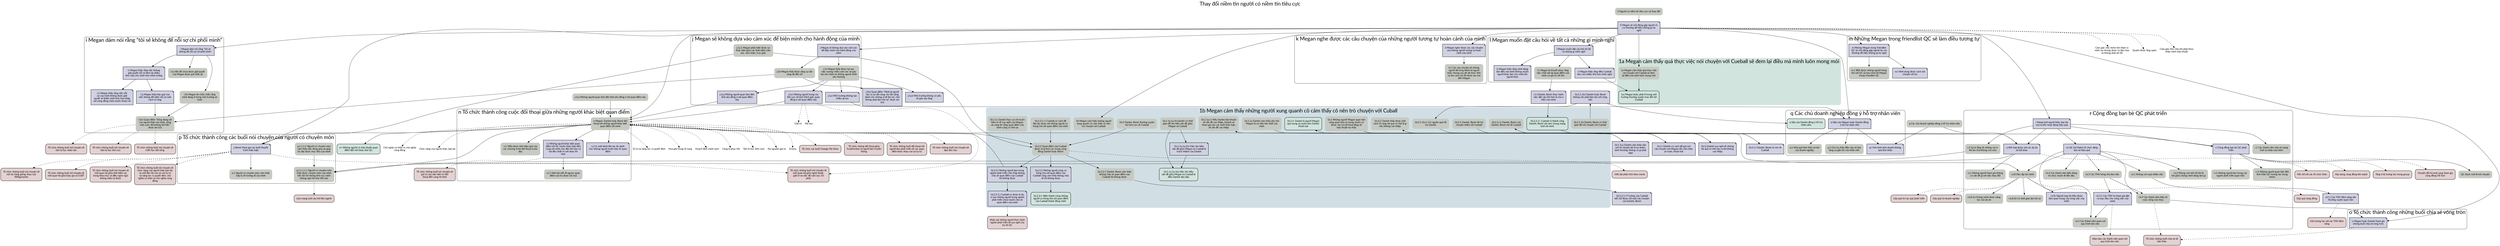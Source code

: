 digraph Yeutohotro{
//splines=ortho;
		overlap=false
		style=rounded
		// ranksep="0.4";
		label="Thay đổi niềm tin người có niềm tin tiêu cực";
		sep=10
		fontsize = 30
		labelloc="t";
		fontname="Lato";
//NODES
//====================


node [ shape=plaintext style="filled, rounded" fontname="Lato" margin=0.2 fillcolor="#c6cac3" ] //Reset style

//All masterGraph nodes

node [ shape=plaintext style="filled, rounded" fontname="Lato" margin=0.2 fillcolor="#c6cac3" ]

node [ shape=plaintext style="filled, rounded" fontname="Lato" margin=0.2 fillcolor="#c6cac3" ] //Reset style

//All Giaiphap nodes
"r.k.1 Không còn quá nhiều việc" [ label = "r.k.1 Không còn quá nhiều việc" ] 
"r.1 Các thành viên chia sẻ mạng lưới cá nhân của mình" [ label = "r.1 Các thành viên chia sẻ mạng\nlưới cá nhân của mình" ] 
"r.2 Sự lo lắng về những rủi ro khi lan toả không còn nữa" [ label = "r.2 Sự lo lắng về những rủi ro\nkhi lan toả không còn nữa" ] 
"r.k.8.1a Chứng minh được năng lực của dự án" [ label = "r.k.8.1a Chứng minh được năng\nlực của dự án" ] 
"r.k.8.1b Có thời gian làm hồ sơ" [ label = "r.k.8.1b Có thời gian làm hồ sơ" ] 
"r.k.1 Không còn quá nhiều việc" [ label = "r.k.1 Không còn quá nhiều việc" ] 
"r.k.2 Không còn bối rối khi bị hỏi giữa chừng mình đang làm gì" [ label = "r.k.2 Không còn bối rối khi bị\nhỏi giữa chừng mình đang làm gì" ] 
"r.k.3 Các TNV hứng thú làm việc" [ label = "r.k.3 Các TNV hứng thú làm việc" ] 
"r.k.4 Các thành viên hiểu đúng tổ chức muốn đi đến đâu" [ label = "r.k.4 Các thành viên hiểu đúng\ntổ chức muốn đi đến đâu" ] 
"r.k.5 Các thành viên quen với quy trình làm việc" [ label = "r.k.5 Các thành viên quen với\nquy trình làm việc" ] 
"r.k.8 Độc lập tài chính" [ label = "r.k.8 Độc lập tài chính" ] 
"r.k.9 Các thành viên hiểu về cuộc sống của nhau" [ label = "r.k.9 Các thành viên hiểu về\ncuộc sống của nhau" ] 
"r.j.1 Những người tham gia không có vấn đề gì với việc thay đổi" [ label = "r.j.1 Những người tham gia không\ncó vấn đề gì với việc thay đổi" ] 
"r.i.1 Những người quan tâm đến tinh thần QC tương tác trong nhóm" [ label = "r.i.1 Những người quan tâm đến\ntinh thần QC tương tác trong\nnhóm" ] 
"r.i.2 Những người làm trong các ngành phát triển quan tâm" [ label = "r.i.2 Những người làm trong các\nngành phát triển quan tâm" ] 
"QC được mời đi nói chuyện" [ label = "QC được mời đi nói chuyện" ] 
"p.1.1.1.1.1 Người có chuyên môn thấy được chuyên môn của mình kết nối tới những lĩnh vực mình không ngờ tới như thế nào" [ label = "p.1.1.1.1.1 Người có chuyên môn\nthấy được chuyên môn của mình\nkết nối tới những lĩnh vực mình\nkhông ngờ tới như thế nào" ] 
"q.1 Khơi gợi tinh thần xã hội của doanh nghiệp" [ label = "q.1 Khơi gợi tinh thần xã hội\ncủa doanh nghiệp" ] 
"q.2 Cho họ thấy điều này sẽ làm tăng sự gắn bó của nhân viên" [ label = "q.2 Cho họ thấy điều này sẽ làm\ntăng sự gắn bó của nhân viên" ] 
"q.2 Cho họ thấy điều này sẽ làm tăng sự gắn bó của nhân viên" [ label = "q.2 Cho họ thấy điều này sẽ làm\ntăng sự gắn bó của nhân viên" ] 
"p.1.1.1.1.1 Người có chuyên môn thấy được chuyên môn của mình kết nối tới những lĩnh vực mình không ngờ tới như thế nào" [ label = "p.1.1.1.1.1 Người có chuyên môn\nthấy được chuyên môn của mình\nkết nối tới những lĩnh vực mình\nkhông ngờ tới như thế nào" ] 
"p.1.1.1.1 Người có chuyên môn cảm thấy việc đóng góp sẽ giúp họ đạt được mục tiêu của mình" [ label = "p.1.1.1.1 Người có chuyên môn\ncảm thấy việc đóng góp sẽ giúp\nhọ đạt được mục tiêu của mình" ] 
"p.1 Người có chuyên môn cảm thấy hợp lý về hướng đi của mình" [ label = "p.1 Người có chuyên môn cảm thấy\nhợp lý về hướng đi của mình" ] 
"p.1 Người có chuyên môn cảm thấy hợp lý về hướng đi của mình" [ label = "p.1 Người có chuyên môn cảm thấy\nhợp lý về hướng đi của mình" ] 
"n.i.1 Một bài viết đi ngược quan điểm của họ được lan toả" [ label = "n.i.1 Một bài viết đi ngược quan\nđiểm của họ được lan toả" ] 
"n.1 Hiểu được tính hiệu quả của các chương trình đối thoại trước đây" [ label = "n.1 Hiểu được tính hiệu quả của\ncác chương trình đối thoại trước\nđây" ] 
"m.1 Biết được những người hứng thú với QC và hay chơi với Megan trong friendlist QC" [ label = "m.1 Biết được những người hứng\nthú với QC và hay chơi với Megan\ntrong friendlist QC" ] 
"l.1 Megan bị thuyết phục rằng việc chất vấn lại quan điểm của mình có giá trị rất lớn" [ label = "l.1 Megan bị thuyết phục rằng\nviệc chất vấn lại quan điểm của\nmình có giá trị rất lớn" ] 
"k.1 Các câu chuyện về những người đã từng khinh bỉ người khác nhưng sau đó đã thức tỉnh và tìm cách xin lỗi được lan toả đến Megan" [ label = "k.1 Các câu chuyện về những\nngười đã từng khinh bỉ người\nkhác nhưng sau đó đã thức tỉnh\nvà tìm cách xin lỗi được lan toả\nđến Megan" ] 
"n Megan, Danish hoặc Beret đối thoại với những người khác biệt quan điểm với mình" [ label = "n Megan, Danish hoặc Beret đối\nthoại với những người khác biệt\nquan điểm với mình" ] 
"n Megan, Danish hoặc Beret đối thoại với những người khác biệt quan điểm với mình" [ label = "n Megan, Danish hoặc Beret đối\nthoại với những người khác biệt\nquan điểm với mình" ] 
"1b.2.2 Quan điểm của Cueball được viral tích cực trong cộng đồng Danish hoặc Beret" [ label = "1b.2.2 Quan điểm của Cueball\nđược viral tích cực trong cộng\nđồng Danish hoặc Beret" ] 
"j.1a.1 Megan phân biệt được sự khác biệt giữa các khái niệm cảm xúc, cảm nhận, trực giác" [ label = "j.1a.1 Megan phân biệt được sự\nkhác biệt giữa các khái niệm cảm\nxúc, cảm nhận, trực giác" ] 
"j.1a Megan thấy được tại sao việc nuông chiều cảm xúc sẽ gây hại cho mình và những người mình yêu thương" [ label = "j.1a Megan thấy được tại sao\nviệc nuông chiều cảm xúc sẽ gây\nhại cho mình và những người mình\nyêu thương" ] 
"j.1b Megan thấy được rằng sự sẵn sàng đã đến rồi" [ label = "j.1b Megan thấy được rằng sự sẵn\nsàng đã đến rồi" ] 
"i.1b.i Quan điểm ❝Sống đúng với con người thật của mình, sống một cuộc đời không hối tiếc❞ được lan toả" [ label = "i.1b.i Quan điểm \"Sống đúng với\ncon người thật của mình, sống\nmột cuộc đời không hối tiếc\"\nđược lan toả" ] 
"i.1a Vấn đề chưa được giải quyết của Megan được gợi nhắc lại" [ label = "i.1a Vấn đề chưa được giải quyết\ncủa Megan được gợi nhắc lại" ] 
"i.1b Megan tin chắc chắn rằng mình đang ở trong môi trường an toàn" [ label = "i.1b Megan tin chắc chắn rằng\nmình đang ở trong môi trường an\ntoàn" ] 
"1b.2.2.i+.1 Cueball có cách để liên lạc được với những người có hứng thú với quan điểm của mình" [ label = "1b.2.2.i+.1 Cueball có cách để\nliên lạc được với những người có\nhứng thú với quan điểm của mình" ] 
"1b.2.2.1 Danish, Beret cảm thấy không chia sẻ quan điểm của Cueball thì không được" [ label = "1b.2.2.1 Danish, Beret cảm thấy\nkhông chia sẻ quan điểm của\nCueball thì không được" ] 
"1b.2.1.i.1 Danish, Beret của Danish, Beret nói về Cueball" [ label = "1b.2.1.i.1 Danish, Beret của\nDanish, Beret nói về Cueball" ] 
"1b.2.1.1b.i.1 Có nguồn quỹ hỗ trợ Danish" [ label = "1b.2.1.1b.i.1 Có nguồn quỹ hỗ\ntrợ Danish" ] 
"1b.2.1.1b Danish, Beret có thời gian để nói chuyện với Cueball" [ label = "1b.2.1.1b Danish, Beret có thời\ngian để nói chuyện với Cueball" ] 
"1b.2.1 Danish, Beret đã trò chuyện nhiều với Cueball" [ label = "1b.2.1 Danish, Beret đã trò\nchuyện nhiều với Cueball" ] 
"1b.2.2 Quan điểm của Cueball được viral tích cực trong cộng đồng Danish hoặc Beret" [ label = "1b.2.2 Quan điểm của Cueball\nđược viral tích cực trong cộng\nđồng Danish hoặc Beret" ] 
"1b.1j.1 Danish thấy được một cách rõ ràng hệ quả có thể là gì nếu không can thiệp" [ label = "1b.1j.1 Danish thấy được một\ncách rõ ràng hệ quả có thể là gì\nnếu không can thiệp" ] 
"1b.1.1a.i.1 Nếu Danish băn khoăn về vấn đề can thiệp, Danish sẽ tham gia vào các buổi thảo luận về vấn đề can thiệp" [ label = "1b.1.1a.i.1 Nếu Danish băn khoăn\nvề vấn đề can thiệp, Danish sẽ\ntham gia vào các buổi thảo luận\nvề vấn đề can thiệp" ] 
"1b.1.1a.1a.1b Danish có thời gian để tìm hiểu vấn đề giữa Megan và Cueball" [ label = "1b.1.1a.1a.1b Danish có thời\ngian để tìm hiểu vấn đề giữa\nMegan và Cueball" ] 
"1b.1.1a Danish cảm thấy việc hỏi Megan là ưu tiên lớn nhất của mình" [ label = "1b.1.1a Danish cảm thấy việc hỏi\nMegan là ưu tiên lớn nhất của\nmình" ] 
"1b.1 Những người Megan quan tâm cũng quan tâm và mong muốn có được câu trả lời thoả đáng về mâu thuẫn họ thấy" [ label = "1b.1 Những người Megan quan tâm\ncũng quan tâm và mong muốn có\nđược câu trả lời thoả đáng về\nmâu thuẫn họ thấy" ] 
"1b.2 Danish, Beret thường xuyên nói tích cực về Cueball" [ label = "1b.2 Danish, Beret thường xuyên\nnói tích cực về Cueball" ] 
"1a Megan cảm thấy quả thực việc nói chuyện với Cueball sẽ đem lại điều mà mình luôn mong mỏi" [ label = "1a Megan cảm thấy quả thực việc\nnói chuyện với Cueball sẽ đem\nlại điều mà mình luôn mong mỏi" ] 
"1b Megan cảm thấy những người xung quanh cô cảm thấy cô nên trò chuyện với Cueball" [ label = "1b Megan cảm thấy những người\nxung quanh cô cảm thấy cô nên\ntrò chuyện với Cueball" ] 

node [ shape=plaintext style="filled, rounded" fontname="Lato" margin=0.2 fillcolor="#c6cac3" ] //Reset style

//All Ytuongtothon nodes

node [ shape=box, penwidth=1.5 fillcolor="#D1E4DD" ]
"n+ Những người có mâu thuẫn quan điểm đến với nhau nhờ QC" [ label = "n+ Những người có mâu thuẫn quan\nđiểm đến với nhau nhờ QC" ] 
"1a.i Megan buộc phải ở trong môi trường thường xuyên trao đổi với Cueball" [ label = "1a.i Megan buộc phải ở trong môi\ntrường thường xuyên trao đổi với\nCueball" ] 
"1b.2.2.1+ Cueball rủ thành công Danish, Beret vào làm chung mạng lưới với mình" [ label = "1b.2.2.1+ Cueball rủ thành công\nDanish, Beret vào làm chung mạng\nlưới với mình" ] 
"1b.2.2.i+ Biến thành công những người có hứng thú với quan điểm của Cueball thành đồng minh" [ label = "1b.2.2.i+ Biến thành công những\nngười có hứng thú với quan điểm\ncủa Cueball thành đồng minh" ] 
"1b.2.2.1+ Cueball rủ thành công Danish, Beret vào làm chung mạng lưới với mình" [ label = "1b.2.2.1+ Cueball rủ thành công\nDanish, Beret vào làm chung mạng\nlưới với mình" ] 
"q Sếp của Danish đồng ý hỗ trợ nhân viên" [ label = "q Sếp của Danish đồng ý hỗ trợ\nnhân viên" ] 
"1b.1.i+ Danish là người Megan quý trọng và muốn làm Danish thoải mái" [ label = "1b.1.i+ Danish là người Megan\nquý trọng và muốn làm Danish\nthoải mái" ] 
"1b.1.1a.1a.1b.j Việc tìm hiểu vấn đề giữa Megan và Cueball là điều Danish đau đáu" [ label = "1b.1.1a.1a.1b.j Việc tìm hiểu\nvấn đề giữa Megan và Cueball là\nđiều Danish đau đáu" ] 
"1b.2.1.1b Danish, Beret có thời gian để nói chuyện với Cueball" [ label = "1b.2.1.1b Danish, Beret có thời\ngian để nói chuyện với Cueball" ] 

node [ shape=plaintext style="filled, rounded" fontname="Lato" margin=0.2 fillcolor="#c6cac3" ] //Reset style

//All Yeutohotro nodes

node [ shape=note fillcolor="#D1D1E4" ]
"r.i Cộng đồng bạn bè QC phát triển" [ label = "r.i Cộng đồng bạn bè QC phát\ntriển" ] 
"r.j Kết hợp được với các dự án xã hội khác" [ label = "r.j Kết hợp được với các dự án\nxã hội khác" ] 
"r.k QC trở thành tổ chức đáng làm và hiệu quả" [ label = "r.k QC trở thành tổ chức đáng\nlàm và hiệu quả" ] 
"o Megan hoặc Danish tham gia những buổi chia sẻ vòng tròn" [ label = "o Megan hoặc Danish tham gia\nnhững buổi chia sẻ vòng tròn" ] 
"r.k.8.i Người ủng hộ hiểu được tầm quan trọng của công việc của mình" [ label = "r.k.8.i Người ủng hộ hiểu được\ntầm quan trọng của công việc của\nmình" ] 
"r.k.5 Các thành viên quen với quy trình làm việc" [ label = "r.k.5 Các thành viên quen với\nquy trình làm việc" ] 
"r.k.3.1 Các TNV tự tham gia đặt ra mục tiêu cho công việc của mình" [ label = "r.k.3.1 Các TNV tự tham gia đặt\nra mục tiêu cho công việc của\nmình" ] 
"r.k.9 Các thành viên hiểu về cuộc sống của nhau" [ label = "r.k.9 Các thành viên hiểu về\ncuộc sống của nhau" ] 
"r.k.1.i Các TNV tiềm năng vẫn thường xuyên quan tâm" [ label = "r.k.1.i Các TNV tiềm năng vẫn\nthường xuyên quan tâm" ] 
"p.1.1.1.1.1 Người có chuyên môn thấy được chuyên môn của mình kết nối tới những lĩnh vực mình không ngờ tới như thế nào" [ label = "p.1.1.1.1.1 Người có chuyên môn\nthấy được chuyên môn của mình\nkết nối tới những lĩnh vực mình\nkhông ngờ tới như thế nào" ] 
"q.i Tình hình kinh doanh không quá khó khăn" [ label = "q.i Tình hình kinh doanh không\nquá khó khăn" ] 
"q.i Tình hình kinh doanh không quá khó khăn" [ label = "q.i Tình hình kinh doanh không\nquá khó khăn" ] 
"r.j Kết hợp được với các dự án xã hội khác" [ label = "r.j Kết hợp được với các dự án\nxã hội khác" ] 
"n.i Những người khác biệt quan điểm với QC muốn thảo luận đến cùng với mình cho đến khi nào cả hai đều nhất trí với nhau thì thôi" [ label = "n.i Những người khác biệt quan\nđiểm với QC muốn thảo luận đến\ncùng với mình cho đến khi nào cả\nhai đều nhất trí với nhau thì\nthôi" ] 
"n.j Có một kênh liên lạc ẩn danh cho những người muốn bày tỏ quan điểm" [ label = "n.j Có một kênh liên lạc ẩn danh\ncho những người muốn bày tỏ quan\nđiểm" ] 
"p.1.1.1.1.1 Người có chuyên môn thấy được chuyên môn của mình kết nối tới những lĩnh vực mình không ngờ tới như thế nào" [ label = "p.1.1.1.1.1 Người có chuyên môn\nthấy được chuyên môn của mình\nkết nối tới những lĩnh vực mình\nkhông ngờ tới như thế nào" ] 
"1b.2.2 Quan điểm của Cueball được viral tích cực trong cộng đồng Danish hoặc Beret" [ label = "1b.2.2 Quan điểm của Cueball\nđược viral tích cực trong cộng\nđồng Danish hoặc Beret" ] 
"p Beret tham gia các buổi thuyết trình thảo luận" [ label = "p Beret tham gia các buổi thuyết\ntrình thảo luận" ] 
"r.j Kết hợp được với các dự án xã hội khác" [ label = "r.j Kết hợp được với các dự án\nxã hội khác" ] 
"m.i Hình dung được cách nói chuyện với họ" [ label = "m.i Hình dung được cách nói\nchuyện với họ" ] 
"l.1.i Danish, Beret thực hành việc đặt câu hỏi hơn là cho ý kiến của mình" [ label = "l.1.i Danish, Beret thực hành\nviệc đặt câu hỏi hơn là cho ý\nkiến của mình" ] 
"l.i Megan thấy rằng điều Cueball làm còn nhiều thứ hơn mình nghĩ" [ label = "l.i Megan thấy rằng điều Cueball\nlàm còn nhiều thứ hơn mình nghĩ" ] 
"l.j Megan thấy rằng mình đang làm điều mà mình không muốn người khác làm cho mình lên người khác" [ label = "l.j Megan thấy rằng mình đang\nlàm điều mà mình không muốn\nngười khác làm cho mình lên\nngười khác" ] 
"i.1b.i Quan điểm ❝Sống đúng với con người thật của mình, sống một cuộc đời không hối tiếc❞ được lan toả" [ label = "i.1b.i Quan điểm \"Sống đúng với\ncon người thật của mình, sống\nmột cuộc đời không hối tiếc\"\nđược lan toả" ] 
"j.1b.j Quan điểm ❝Mình là người tạo ra sự sẵn sàng. Sự sẵn sàng dành cho những ai đi tìm nó, chứ không phải đợi chờ nó❞ được lan toả" [ label = "j.1b.j Quan điểm \"Mình là người\ntạo ra sự sẵn sàng. Sự sẵn sàng\ndành cho những ai đi tìm nó, chứ\nkhông phải đợi chờ nó\" được lan\ntoả" ] 
"q Sếp của Megan hoặc Danish đồng ý hỗ trợ nhân viên" [ label = "q Sếp của Megan hoặc Danish đồng\ný hỗ trợ nhân viên" ] 
"n Megan, Danish hoặc Beret đối thoại với những người khác biệt quan điểm với mình" [ label = "n Megan, Danish hoặc Beret đối\nthoại với những người khác biệt\nquan điểm với mình" ] 
"p Beret tham gia các buổi thuyết trình thảo luận" [ label = "p Beret tham gia các buổi thuyết\ntrình thảo luận" ] 
"j.1a.i Những người trong các lĩnh vực về kích thích giác quan đồng ý với quan điểm này" [ label = "j.1a.i Những người trong các\nlĩnh vực về kích thích giác quan\nđồng ý với quan điểm này" ] 
"j.1a.j Những người quan tâm đến tình yêu đồng ý với quan điểm này" [ label = "j.1a.j Những người quan tâm đến\ntình yêu đồng ý với quan điểm\nnày" ] 
"j.1a.k Môi trường không có yếu tố gây xao lãng" [ label = "j.1a.k Môi trường không có yếu\ntố gây xao lãng" ] 
"j.1a.l Môi trường không tạo nhiều áp lực" [ label = "j.1a.l Môi trường không tạo\nnhiều áp lực" ] 
"i.i.i Megan thấy rằng việc nỗi sợ của mình không được giải quyết sẽ khiến mình khó hoà nhập với cộng đồng mình muốn thuộc về" [ label = "i.i.i Megan thấy rằng việc nỗi\nsợ của mình không được giải\nquyết sẽ khiến mình khó hoà nhập\nvới cộng đồng mình muốn thuộc về" ] 
"i.i.j Megan thấy hậu quả của việc không đối diện nỗi sợ một cách rõ ràng" [ label = "i.i.j Megan thấy hậu quả của\nviệc không đối diện nỗi sợ một\ncách rõ ràng" ] 
"i.1b.i Quan điểm ❝Sống đúng với con người thật của mình, sống một cuộc đời không hối tiếc❞ được lan toả" [ label = "i.1b.i Quan điểm \"Sống đúng với\ncon người thật của mình, sống\nmột cuộc đời không hối tiếc\"\nđược lan toả" ] 
"i.i Megan thấy rằng việc không giải quyết nỗi sợ đem lại nhiều khó chịu cho mình hơn mình tưởng" [ label = "i.i Megan thấy rằng việc không\ngiải quyết nỗi sợ đem lại nhiều\nkhó chịu cho mình hơn mình tưởng" ] 
"1b.2.2 Quan điểm của Cueball được viral tích cực trong cộng đồng Danish hoặc Beret" [ label = "1b.2.2 Quan điểm của Cueball\nđược viral tích cực trong cộng\nđồng Danish hoặc Beret" ] 
"1b.2.2.1.i Cueball có được lý do vì sao những người trong ngành phát triển chưa muốn chia sẻ quan điểm của mình" [ label = "1b.2.2.1.i Cueball có được lý do\nvì sao những người trong ngành\nphát triển chưa muốn chia sẻ\nquan điểm của mình" ] 
"n Megan, Danish hoặc Beret đối thoại với những người khác biệt quan điểm với mình" [ label = "n Megan, Danish hoặc Beret đối\nthoại với những người khác biệt\nquan điểm với mình" ] 
"r.i Cộng đồng bạn bè QC phát triển" [ label = "r.i Cộng đồng bạn bè QC phát\ntriển" ] 
"1b.2.2.1.i Ý tưởng của Cueball kết nối được với một câu chuyện của Danish, Beret" [ label = "1b.2.2.1.i Ý tưởng của Cueball\nkết nối được với một câu chuyện\ncủa Danish, Beret" ] 
"1b.2.2.i Những người làm trong ngành phát triển cảm thấy không chia sẻ quan điểm của Cueball thì không được" [ label = "1b.2.2.i Những người làm trong\nngành phát triển cảm thấy không\nchia sẻ quan điểm của Cueball\nthì không được" ] 
"1b.2.2.i Những người cũng có hứng thú với quan điểm của Cueball cũng cảm thấy không chia sẻ thì không được" [ label = "1b.2.2.i Những người cũng có\nhứng thú với quan điểm của\nCueball cũng cảm thấy không chia\nsẻ thì không được" ] 
"r.i Cộng đồng bạn bè QC phát triển" [ label = "r.i Cộng đồng bạn bè QC phát\ntriển" ] 
"r.k.8 Độc lập tài chính" [ label = "r.k.8 Độc lập tài chính" ] 
"1b.2.1.1b.i Danish hoặc Beret không cần phải bận rộn với công việc" [ label = "1b.2.1.1b.i Danish hoặc Beret\nkhông cần phải bận rộn với công\nviệc" ] 
"1b.2.1.i Danish, Beret tò mò về Cueball" [ label = "1b.2.1.i Danish, Beret tò mò về\nCueball" ] 
"1b.1.1a.1a.1b.i Việc tìm hiểu vấn đề giữa Megan và Cueball là trách nhiệm của Danish" [ label = "1b.1.1a.1a.1b.i Việc tìm hiểu\nvấn đề giữa Megan và Cueball là\ntrách nhiệm của Danish" ] 
"1b.1.1a.1a.1b.j Việc tìm hiểu vấn đề giữa Megan và Cueball là điều Danish đau đáu" [ label = "1b.1.1a.1a.1b.j Việc tìm hiểu\nvấn đề giữa Megan và Cueball là\nđiều Danish đau đáu" ] 
"1b.1.1a.i Danish cảm thấy việc nói về chuyện đó là tự nhiên, bình thường, không có gì phải ngại" [ label = "1b.1.1a.i Danish cảm thấy việc\nnói về chuyện đó là tự nhiên,\nbình thường, không có gì phải\nngại" ] 
"1b.1.i Danish có cách để gợi mở câu chuyện mà Megan vẫn cảm thấy an toàn, thoải mái" [ label = "1b.1.i Danish có cách để gợi mở\ncâu chuyện mà Megan vẫn cảm thấy\nan toàn, thoải mái" ] 
"1b.1j Danish suy nghĩ về những hệ quả có thể xảy ra khi không can thiệp" [ label = "1b.1j Danish suy nghĩ về những\nhệ quả có thể xảy ra khi không\ncan thiệp" ] 
"1a.i Megan buộc phải ở trong môi trường thường xuyên trao đổi với Cueball" [ label = "1a.i Megan buộc phải ở trong môi\ntrường thường xuyên trao đổi với\nCueball" ] 
"0 Megan sẽ chủ động gặp người cô coi thường để hiểu những gì họ nghĩ" [ label = "0 Megan sẽ chủ động gặp người cô\ncoi thường để hiểu những gì họ\nnghĩ" ] 
"i Megan dám nói rằng ❝tôi sẽ không để nỗi sợ chi phối mình❞" [ label = "i Megan dám nói rằng \"tôi sẽ\nkhông để nỗi sợ chi phối mình\"" ] 
"j Megan sẽ không dựa vào cảm xúc để biện minh cho hành động của mình" [ label = "j Megan sẽ không dựa vào cảm xúc\nđể biện minh cho hành động của\nmình" ] 
"k Megan nghe được các câu chuyện của những người tương tự hoàn cảnh của mình" [ label = "k Megan nghe được các câu chuyện\ncủa những người tương tự hoàn\ncảnh của mình" ] 
"l Megan muốn đặt câu hỏi về tất cả những gì mình nghĩ" [ label = "l Megan muốn đặt câu hỏi về tất\ncả những gì mình nghĩ" ] 
"m Những Megan trong friendlist QC sẽ chủ động gặp người họ coi thường để hiểu những gì họ nghĩ" [ label = "m Những Megan trong friendlist\nQC sẽ chủ động gặp người họ coi\nthường để hiểu những gì họ nghĩ" ] 
"n Megan, Danish hoặc Beret đối thoại với những người khác biệt quan điểm với mình" [ label = "n Megan, Danish hoặc Beret đối\nthoại với những người khác biệt\nquan điểm với mình" ] 
"o Megan hoặc Danish tham gia những buổi chia sẻ vòng tròn" [ label = "o Megan hoặc Danish tham gia\nnhững buổi chia sẻ vòng tròn" ] 
"p Beret tham gia các buổi thuyết trình thảo luận" [ label = "p Beret tham gia các buổi thuyết\ntrình thảo luận" ] 
"q Sếp của Megan hoặc Danish đồng ý hỗ trợ nhân viên" [ label = "q Sếp của Megan hoặc Danish đồng\ný hỗ trợ nhân viên" ] 
"r Mạng lưới người thân, bạn bè của ncnttc hoạt động hiệu quả" [ label = "r Mạng lưới người thân, bạn bè\ncủa ncnttc hoạt động hiệu quả" ] 

node [ shape=plaintext style="filled, rounded" fontname="Lato" margin=0.2 fillcolor="#c6cac3" ] //Reset style

//All Thamkhao nodes

node [ shape=plain fillcolor=white ]
"Chủ nghĩa cá nhân vs chủ nghĩa cộng đồng" [ label = "Chủ nghĩa cá nhân vs chủ nghĩa\ncộng đồng" ] 
"Chức năng của người thân, bạn bè" [ label = "Chức năng của người thân, bạn bè" ] 
"Tự trị và năng lực ra quyết định" [ label = "Tự trị và năng lực ra quyết định" ] 
"Hoà giải trong tố tụng" [ label = "Hoà giải trong tố tụng" ] 
"Hoạch định chính sách" [ label = "Hoạch định chính sách" ] 
"Công lý phục hồi" [ label = "Công lý phục hồi" ] 
"Tâm lý học tính cách" [ label = "Tâm lý học tính cách" ] 
"Đa nguyên giá trị" [ label = "Đa nguyên giá trị" ] 
"Drama" [ label = "Drama" ] 
"Mỹ học" [ label = "Mỹ học" ] 
"Giải trí" [ label = "Giải trí" ] 
"Tâm lý học tính cách" [ label = "Tâm lý học tính cách" ] 
"Cảm giác nhẹ nhõm khi nhận ra mình sai nhưng được tự tiêu hóa và không phải xin lỗi" [ label = "Cảm giác nhẹ nhõm khi nhận ra\nmình sai nhưng được tự tiêu hóa\nvà không phải xin lỗi" ] 
"Quyền được lãng quên" [ label = "Quyền được lãng quên" ] 
"Cảm giác khó chịu khi phải thừa nhận mình mâu thuẫn" [ label = "Cảm giác khó chịu khi phải thừa\nnhận mình mâu thuẫn" ] 

node [ shape=plaintext style="filled, rounded" fontname="Lato" margin=0.2 fillcolor="#c6cac3" ] //Reset style

//All Hanhdong nodes

node [ fillcolor="#E4D1D1" shape=polygon ]
"Tổ chức những buổi chia sẻ về bản thân" [ label = "Tổ chức những buổi chia sẻ về\nbản thân" ] 
"Gây quỹ cộng đồng" [ label = "Gây quỹ cộng đồng" ] 
"Gây quỹ từ doanh nghiệp" [ label = "Gây quỹ từ doanh nghiệp" ] 
"Gây quỹ từ các quỹ phát triển" [ label = "Gây quỹ từ các quỹ phát triển" ] 
"Đảm bảo các thành viên quen với quy trình làm việc" [ label = "Đảm bảo các thành viên quen với\nquy trình làm việc" ] 
"Đảm bảo các thành viên quen với quy trình làm việc" [ label = "Đảm bảo các thành viên quen với\nquy trình làm việc" ] 
"Giữ tương tác với các TNV tiềm năng" [ label = "Giữ tương tác với các TNV tiềm\nnăng" ] 
"Kết nối với các tổ chức khác" [ label = "Kết nối với các tổ chức khác" ] 
"Khảo sát những người thực hành ngành phát triển về suy nghĩ của họ về QC" [ label = "Khảo sát những người thực hành\nngành phát triển về suy nghĩ của\nhọ về QC" ] 
"Xây dựng cộng đồng lớn mạnh" [ label = "Xây dựng cộng đồng lớn mạnh" ] 
"Tăng tỉ lệ tương tác trong group" [ label = "Tăng tỉ lệ tương tác trong group" ] 
"Chuyển đổi từ web sang tham gia cộng đồng tốt hơn" [ label = "Chuyển đổi từ web sang tham gia\ncộng đồng tốt hơn" ] 
"Làm mạng lưới câu hỏi liên ngành" [ label = "Làm mạng lưới câu hỏi liên ngành" ] 
"Tổ chức những buổi nói chuyện về chức năng của người thân bạn bè, và mối liên hệ của nó với tự trị và năng lực ra quyết định, chủ nghĩa cá nhân và chủ nghĩa cộng đồng" [ label = "Tổ chức những buổi nói chuyện về\nchức năng của người thân bạn bè,\nvà mối liên hệ của nó với tự trị\nvà năng lực ra quyết định, chủ\nnghĩa cá nhân và chủ nghĩa cộng\nđồng" ] 
"Tổ chức những buổi nói chuyện về nét họ hàng giống nhau của Wittgenstein" [ label = "Tổ chức những buổi nói chuyện về\nnét họ hàng giống nhau của\nWittgenstein" ] 
"Tổ chức những buổi nói chuyện về chức năng của người thân bạn bè, và mối liên hệ của nó với tự trị và năng lực ra quyết định, chủ nghĩa cá nhân và chủ nghĩa cộng đồng" [ label = "Tổ chức những buổi nói chuyện về\nchức năng của người thân bạn bè,\nvà mối liên hệ của nó với tự trị\nvà năng lực ra quyết định, chủ\nnghĩa cá nhân và chủ nghĩa cộng\nđồng" ] 
"Tổ chức những buổi nói chuyện về nét họ hàng giống nhau của Wittgenstein" [ label = "Tổ chức những buổi nói chuyện về\nnét họ hàng giống nhau của\nWittgenstein" ] 
"Tổ chức những buổi nói chuyện về mối quan hệ giữa Đạo gia và LGBT" [ label = "Tổ chức những buổi nói chuyện về\nmối quan hệ giữa Đạo gia và LGBT" ] 
"Tổ chức những buổi nói chuyện về mối quan hệ giữa nghệ thuật, giải trí và việc để cảm xúc chi phối" [ label = "Tổ chức những buổi nói chuyện về\nmối quan hệ giữa nghệ thuật,\ngiải trí và việc để cảm xúc chi\nphối" ] 
"Tổ chức những buổi nói chuyện về mối quan hệ giữa tính kiểm sai trong khoa học và điều ngôn ngữ không miêu tả được" [ label = "Tổ chức những buổi nói chuyện về\nmối quan hệ giữa tính kiểm sai\ntrong khoa học và điều ngôn ngữ\nkhông miêu tả được" ] 
"Tổ chức những buổi chia sẻ về bản thân" [ label = "Tổ chức những buổi chia sẻ về\nbản thân" ] 
"Tổ chức những buổi nói chuyện về giá trị của việc kiên trì đối thoại đến cùng thì thôi" [ label = "Tổ chức những buổi nói chuyện về\ngiá trị của việc kiên trì đối\nthoại đến cùng thì thôi" ] 
"Tổ chức các buổi Change My View" [ label = "Tổ chức các buổi Change My View" ] 
"Tổ chức những đối thoại giữa Frankfurtian và người làm truyền thông" [ label = "Tổ chức những đối thoại giữa\nFrankfurtian và người làm truyền\nthông" ] 
"Tổ chức những buổi đối thoại với người làm phát triển về các quan điểm khác nhau của sự tự trị" [ label = "Tổ chức những buổi đối thoại với\nngười làm phát triển về các quan\nđiểm khác nhau của sự tự trị" ] 
"Tổ chức những buổi nói chuyện về đạo đức học" [ label = "Tổ chức những buổi nói chuyện về\nđạo đức học" ] 
"Tổ chức những buổi nói chuyện về tâm lý học nhân văn" [ label = "Tổ chức những buổi nói chuyện về\ntâm lý học nhân văn" ] 
"Tổ chức những buổi nói chuyện về mối quan hệ giữa nghệ thuật, giải trí và việc để cảm xúc chi phối" [ label = "Tổ chức những buổi nói chuyện về\nmối quan hệ giữa nghệ thuật,\ngiải trí và việc để cảm xúc chi\nphối" ] 
"Tổ chức những buổi nói chuyện về tâm lý học tích cực" [ label = "Tổ chức những buổi nói chuyện về\ntâm lý học tích cực" ] 
"Tổ chức những buổi nói chuyện về tâm lý học nhân văn" [ label = "Tổ chức những buổi nói chuyện về\ntâm lý học nhân văn" ] 
"Tổ chức những buổi nói chuyện về triết học đời sống" [ label = "Tổ chức những buổi nói chuyện về\ntriết học đời sống" ] 
"Khảo sát những người thực hành ngành phát triển về suy nghĩ của họ về QC" [ label = "Khảo sát những người thực hành\nngành phát triển về suy nghĩ của\nhọ về QC" ] 
"Viết bài phân tích theo trend" [ label = "Viết bài phân tích theo trend" ] 
"Tổ chức những đối thoại giữa Frankfurtian và người làm truyền thông" [ label = "Tổ chức những đối thoại giữa\nFrankfurtian và người làm truyền\nthông" ] 
"Tổ chức những buổi nói chuyện về chức năng của người thân bạn bè, và mối liên hệ của nó với tự trị và năng lực ra quyết định, chủ nghĩa cá nhân và chủ nghĩa cộng đồng" [ label = "Tổ chức những buổi nói chuyện về\nchức năng của người thân bạn bè,\nvà mối liên hệ của nó với tự trị\nvà năng lực ra quyết định, chủ\nnghĩa cá nhân và chủ nghĩa cộng\nđồng" ] 
"Tổ chức những buổi nói chuyện về tâm lý học nhân văn" [ label = "Tổ chức những buổi nói chuyện về\ntâm lý học nhân văn" ] 
"Tổ chức những buổi nói chuyện về chức năng của người thân bạn bè, và mối liên hệ của nó với tự trị và năng lực ra quyết định, chủ nghĩa cá nhân và chủ nghĩa cộng đồng" [ label = "Tổ chức những buổi nói chuyện về\nchức năng của người thân bạn bè,\nvà mối liên hệ của nó với tự trị\nvà năng lực ra quyết định, chủ\nnghĩa cá nhân và chủ nghĩa cộng\nđồng" ] 

node [ shape=plaintext style="filled, rounded" fontname="Lato" margin=0.2 fillcolor="#c6cac3" ] //Reset style

//All branch_1a nodes
subgraph cluster_branch_1a{
label = "1a Megan cảm thấy quả thực việc nói chuyện với Cueball sẽ đem lại điều mà mình luôn mong mỏi"
color="#D1E4DD"
style="filled, rounded"
"1a.i Megan buộc phải ở trong môi trường thường xuyên trao đổi với Cueball" [ label = "1a.i Megan buộc phải ở trong môi\ntrường thường xuyên trao đổi với\nCueball" ] 
"1a.i Megan buộc phải ở trong môi trường thường xuyên trao đổi với Cueball" [ label = "1a.i Megan buộc phải ở trong môi\ntrường thường xuyên trao đổi với\nCueball" ] 
"1a Megan cảm thấy quả thực việc nói chuyện với Cueball sẽ đem lại điều mà mình luôn mong mỏi" [ label = "1a Megan cảm thấy quả thực việc\nnói chuyện với Cueball sẽ đem\nlại điều mà mình luôn mong mỏi" ] 
}

node [ shape=plaintext style="filled, rounded" fontname="Lato" margin=0.2 fillcolor="#c6cac3" ] //Reset style

//All branch_1b nodes
subgraph cluster_branch_1b{
label = "1b Megan cảm thấy những người xung quanh cô cảm thấy cô nên trò chuyện với Cuball"
color="#D1DFE4"
style="filled, rounded"
"1b.2.2 Quan điểm của Cueball được viral tích cực trong cộng đồng Danish hoặc Beret" [ label = "1b.2.2 Quan điểm của Cueball\nđược viral tích cực trong cộng\nđồng Danish hoặc Beret" ] 
"1b.2.2.1+ Cueball rủ thành công Danish, Beret vào làm chung mạng lưới với mình" [ label = "1b.2.2.1+ Cueball rủ thành công\nDanish, Beret vào làm chung mạng\nlưới với mình" ] 
"1b.2.2 Quan điểm của Cueball được viral tích cực trong cộng đồng Danish hoặc Beret" [ label = "1b.2.2 Quan điểm của Cueball\nđược viral tích cực trong cộng\nđồng Danish hoặc Beret" ] 
"1b.2.2 Quan điểm của Cueball được viral tích cực trong cộng đồng Danish hoặc Beret" [ label = "1b.2.2 Quan điểm của Cueball\nđược viral tích cực trong cộng\nđồng Danish hoặc Beret" ] 
"1b.2.2.i+.1 Cueball có cách để liên lạc được với những người có hứng thú với quan điểm của mình" [ label = "1b.2.2.i+.1 Cueball có cách để\nliên lạc được với những người có\nhứng thú với quan điểm của mình" ] 
"1b.2.2.1.i Cueball có được lý do vì sao những người trong ngành phát triển chưa muốn chia sẻ quan điểm của mình" [ label = "1b.2.2.1.i Cueball có được lý do\nvì sao những người trong ngành\nphát triển chưa muốn chia sẻ\nquan điểm của mình" ] 
"1b.2.2.i+ Biến thành công những người có hứng thú với quan điểm của Cueball thành đồng minh" [ label = "1b.2.2.i+ Biến thành công những\nngười có hứng thú với quan điểm\ncủa Cueball thành đồng minh" ] 
"1b.2.2.1+ Cueball rủ thành công Danish, Beret vào làm chung mạng lưới với mình" [ label = "1b.2.2.1+ Cueball rủ thành công\nDanish, Beret vào làm chung mạng\nlưới với mình" ] 
"1b.2.2.1 Danish, Beret cảm thấy không chia sẻ quan điểm của Cueball thì không được" [ label = "1b.2.2.1 Danish, Beret cảm thấy\nkhông chia sẻ quan điểm của\nCueball thì không được" ] 
"1b.2.2.i Những người làm trong ngành phát triển cảm thấy không chia sẻ quan điểm của Cueball thì không được" [ label = "1b.2.2.i Những người làm trong\nngành phát triển cảm thấy không\nchia sẻ quan điểm của Cueball\nthì không được" ] 
"1b.2.2.i Những người cũng có hứng thú với quan điểm của Cueball cũng cảm thấy không chia sẻ thì không được" [ label = "1b.2.2.i Những người cũng có\nhứng thú với quan điểm của\nCueball cũng cảm thấy không chia\nsẻ thì không được" ] 
"1b.2.1.i.1 Danish, Beret của Danish, Beret nói về Cueball" [ label = "1b.2.1.i.1 Danish, Beret của\nDanish, Beret nói về Cueball" ] 
"1b.2.1.1b.i.1 Có nguồn quỹ hỗ trợ Danish" [ label = "1b.2.1.1b.i.1 Có nguồn quỹ hỗ\ntrợ Danish" ] 
"1b.2.1.1b Danish, Beret có thời gian để nói chuyện với Cueball" [ label = "1b.2.1.1b Danish, Beret có thời\ngian để nói chuyện với Cueball" ] 
"1b.2.1.1b Danish, Beret có thời gian để nói chuyện với Cueball" [ label = "1b.2.1.1b Danish, Beret có thời\ngian để nói chuyện với Cueball" ] 
"1b.2.1 Danish, Beret đã trò chuyện nhiều với Cueball" [ label = "1b.2.1 Danish, Beret đã trò\nchuyện nhiều với Cueball" ] 
"1b.2.2 Quan điểm của Cueball được viral tích cực trong cộng đồng Danish hoặc Beret" [ label = "1b.2.2 Quan điểm của Cueball\nđược viral tích cực trong cộng\nđồng Danish hoặc Beret" ] 
"1b.1j.1 Danish thấy được một cách rõ ràng hệ quả có thể là gì nếu không can thiệp" [ label = "1b.1j.1 Danish thấy được một\ncách rõ ràng hệ quả có thể là gì\nnếu không can thiệp" ] 
"1b.1.1c Danish thực sự chỉ muốn hiểu rõ về suy nghĩ của Megan, và cũng tin rằng quan điểm của mình cũng có thể sai" [ label = "1b.1.1c Danish thực sự chỉ muốn\nhiểu rõ về suy nghĩ của Megan,\nvà cũng tin rằng quan điểm của\nmình cũng có thể sai" ] 
"1b.1.i+ Danish là người Megan quý trọng và muốn làm Danish thoải mái" [ label = "1b.1.i+ Danish là người Megan\nquý trọng và muốn làm Danish\nthoải mái" ] 
"1b.1.1a.i.1 Nếu Danish băn khoăn về vấn đề can thiệp, Danish sẽ tham gia vào các buổi thảo luận về vấn đề can thiệp" [ label = "1b.1.1a.i.1 Nếu Danish băn khoăn\nvề vấn đề can thiệp, Danish sẽ\ntham gia vào các buổi thảo luận\nvề vấn đề can thiệp" ] 
"1b.1.1a.1a.1b.j Việc tìm hiểu vấn đề giữa Megan và Cueball là điều Danish đau đáu" [ label = "1b.1.1a.1a.1b.j Việc tìm hiểu\nvấn đề giữa Megan và Cueball là\nđiều Danish đau đáu" ] 
"1b.1.1a.1a.1b.i Việc tìm hiểu vấn đề giữa Megan và Cueball là trách nhiệm của Danish" [ label = "1b.1.1a.1a.1b.i Việc tìm hiểu\nvấn đề giữa Megan và Cueball là\ntrách nhiệm của Danish" ] 
"1b.1.1a.1a.1b.j Việc tìm hiểu vấn đề giữa Megan và Cueball là điều Danish đau đáu" [ label = "1b.1.1a.1a.1b.j Việc tìm hiểu\nvấn đề giữa Megan và Cueball là\nđiều Danish đau đáu" ] 
"1b.2.1.1b Danish, Beret có thời gian để nói chuyện với Cueball" [ label = "1b.2.1.1b Danish, Beret có thời\ngian để nói chuyện với Cueball" ] 
"1b.1.1a.1a.1b Danish có thời gian để tìm hiểu vấn đề giữa Megan và Cueball" [ label = "1b.1.1a.1a.1b Danish có thời\ngian để tìm hiểu vấn đề giữa\nMegan và Cueball" ] 
"1b.1.1a.1a.1b Danish có thời gian để tìm hiểu vấn đề giữa Megan và Cueball" [ label = "1b.1.1a.1a.1b Danish có thời\ngian để tìm hiểu vấn đề giữa\nMegan và Cueball" ] 
"1b.1.1a Danish cảm thấy việc hỏi Megan là ưu tiên lớn nhất của mình" [ label = "1b.1.1a Danish cảm thấy việc hỏi\nMegan là ưu tiên lớn nhất của\nmình" ] 
"1b.1 Những người Megan quan tâm cũng quan tâm và mong muốn có được câu trả lời thoả đáng về mâu thuẫn họ thấy" [ label = "1b.1 Những người Megan quan tâm\ncũng quan tâm và mong muốn có\nđược câu trả lời thoả đáng về\nmâu thuẫn họ thấy" ] 
"1b.2 Danish, Beret thường xuyên nói tích cực về Cueball" [ label = "1b.2 Danish, Beret thường xuyên\nnói tích cực về Cueball" ] 
"1b Megan cảm thấy những người xung quanh cô cảm thấy cô nên trò chuyện với Cueball" [ label = "1b Megan cảm thấy những người\nxung quanh cô cảm thấy cô nên\ntrò chuyện với Cueball" ] 
"1b Megan cảm thấy những người xung quanh cô cảm thấy cô nên trò chuyện với Cueball" [ label = "1b Megan cảm thấy những người\nxung quanh cô cảm thấy cô nên\ntrò chuyện với Cueball" ] 
}

node [ shape=plaintext style="filled, rounded" fontname="Lato" margin=0.2 fillcolor="#c6cac3" ] //Reset style

//All branch_i nodes
subgraph cluster_branch_i{
label = "i Megan dám nói rằng \"tôi sẽ không để nỗi sợ chi phối mình\""
"i.1b.i Quan điểm ❝Sống đúng với con người thật của mình, sống một cuộc đời không hối tiếc❞ được lan toả" [ label = "i.1b.i Quan điểm \"Sống đúng với\ncon người thật của mình, sống\nmột cuộc đời không hối tiếc\"\nđược lan toả" ] 
"i.1b.i Quan điểm ❝Sống đúng với con người thật của mình, sống một cuộc đời không hối tiếc❞ được lan toả" [ label = "i.1b.i Quan điểm \"Sống đúng với\ncon người thật của mình, sống\nmột cuộc đời không hối tiếc\"\nđược lan toả" ] 
"i.i.i Megan thấy rằng việc nỗi sợ của mình không được giải quyết sẽ khiến mình khó hoà nhập với cộng đồng mình muốn thuộc về" [ label = "i.i.i Megan thấy rằng việc nỗi\nsợ của mình không được giải\nquyết sẽ khiến mình khó hoà nhập\nvới cộng đồng mình muốn thuộc về" ] 
"i.i.j Megan thấy hậu quả của việc không đối diện nỗi sợ một cách rõ ràng" [ label = "i.i.j Megan thấy hậu quả của\nviệc không đối diện nỗi sợ một\ncách rõ ràng" ] 
"i.1b.i Quan điểm ❝Sống đúng với con người thật của mình, sống một cuộc đời không hối tiếc❞ được lan toả" [ label = "i.1b.i Quan điểm \"Sống đúng với\ncon người thật của mình, sống\nmột cuộc đời không hối tiếc\"\nđược lan toả" ] 
"i.1b Megan tin chắc chắn rằng mình đang ở trong môi trường an toàn" [ label = "i.1b Megan tin chắc chắn rằng\nmình đang ở trong môi trường an\ntoàn" ] 
"i.1a Vấn đề chưa được giải quyết của Megan được gợi nhắc lại" [ label = "i.1a Vấn đề chưa được giải quyết\ncủa Megan được gợi nhắc lại" ] 
"i.1b Megan tin chắc chắn rằng mình đang ở trong môi trường an toàn" [ label = "i.1b Megan tin chắc chắn rằng\nmình đang ở trong môi trường an\ntoàn" ] 
"i.i Megan thấy rằng việc không giải quyết nỗi sợ đem lại nhiều khó chịu cho mình hơn mình tưởng" [ label = "i.i Megan thấy rằng việc không\ngiải quyết nỗi sợ đem lại nhiều\nkhó chịu cho mình hơn mình tưởng" ] 
"i Megan dám nói rằng ❝tôi sẽ không để nỗi sợ chi phối mình❞" [ label = "i Megan dám nói rằng \"tôi sẽ\nkhông để nỗi sợ chi phối mình\"" ] 
}

node [ shape=plaintext style="filled, rounded" fontname="Lato" margin=0.2 fillcolor="#c6cac3" ] //Reset style

//All branch_j nodes
subgraph cluster_branch_j{
label = "j Megan sẽ không dựa vào cảm xúc để biện minh cho hành động của mình"
"j.1a.1 Megan phân biệt được sự khác biệt giữa các khái niệm cảm xúc, cảm nhận, trực giác" [ label = "j.1a.1 Megan phân biệt được sự\nkhác biệt giữa các khái niệm cảm\nxúc, cảm nhận, trực giác" ] 
"j.1b Megan thấy được rằng sự sẵn sàng đã đến rồi" [ label = "j.1b Megan thấy được rằng sự sẵn\nsàng đã đến rồi" ] 
"j.1a.i Những người trong các lĩnh vực về kích thích giác quan đồng ý với quan điểm này" [ label = "j.1a.i Những người trong các\nlĩnh vực về kích thích giác quan\nđồng ý với quan điểm này" ] 
"j.1a.j Những người quan tâm đến tình yêu đồng ý với quan điểm này" [ label = "j.1a.j Những người quan tâm đến\ntình yêu đồng ý với quan điểm\nnày" ] 
"j.1a.l Môi trường không tạo nhiều áp lực" [ label = "j.1a.l Môi trường không tạo\nnhiều áp lực" ] 
"j.1a Megan thấy được tại sao việc nuông chiều cảm xúc sẽ gây hại cho mình và những người mình yêu thương" [ label = "j.1a Megan thấy được tại sao\nviệc nuông chiều cảm xúc sẽ gây\nhại cho mình và những người mình\nyêu thương" ] 
"j.1b Megan thấy được rằng sự sẵn sàng đã đến rồi" [ label = "j.1b Megan thấy được rằng sự sẵn\nsàng đã đến rồi" ] 
"j Megan sẽ không dựa vào cảm xúc để biện minh cho hành động của mình" [ label = "j Megan sẽ không dựa vào cảm xúc\nđể biện minh cho hành động của\nmình" ] 
}

node [ shape=plaintext style="filled, rounded" fontname="Lato" margin=0.2 fillcolor="#c6cac3" ] //Reset style

//All branch_k nodes
subgraph cluster_branch_k{
label = "k Megan nghe được các câu chuyện của những người tương tự hoàn cảnh của mình"
"k.1 Các câu chuyện về những người đã từng khinh bỉ người khác nhưng sau đó đã thức tỉnh và tìm cách xin lỗi được lan toả đến Megan" [ label = "k.1 Các câu chuyện về những\nngười đã từng khinh bỉ người\nkhác nhưng sau đó đã thức tỉnh\nvà tìm cách xin lỗi được lan toả\nđến Megan" ] 
"k Megan nghe được các câu chuyện của những người tương tự hoàn cảnh của mình" [ label = "k Megan nghe được các câu chuyện\ncủa những người tương tự hoàn\ncảnh của mình" ] 
}

node [ shape=plaintext style="filled, rounded" fontname="Lato" margin=0.2 fillcolor="#c6cac3" ] //Reset style

//All branch_l nodes
subgraph cluster_branch_l{
label = "l Megan muốn đặt câu hỏi về tất cả những gì mình nghĩ"
"l.1 Megan bị thuyết phục rằng việc chất vấn lại quan điểm của mình có giá trị rất lớn" [ label = "l.1 Megan bị thuyết phục rằng\nviệc chất vấn lại quan điểm của\nmình có giá trị rất lớn" ] 
"l.i Megan thấy rằng điều Cueball làm còn nhiều thứ hơn mình nghĩ" [ label = "l.i Megan thấy rằng điều Cueball\nlàm còn nhiều thứ hơn mình nghĩ" ] 
"l.j Megan thấy rằng mình đang làm điều mà mình không muốn người khác làm cho mình lên người khác" [ label = "l.j Megan thấy rằng mình đang\nlàm điều mà mình không muốn\nngười khác làm cho mình lên\nngười khác" ] 
"l Megan muốn đặt câu hỏi về tất cả những gì mình nghĩ" [ label = "l Megan muốn đặt câu hỏi về tất\ncả những gì mình nghĩ" ] 
}

node [ shape=plaintext style="filled, rounded" fontname="Lato" margin=0.2 fillcolor="#c6cac3" ] //Reset style

//All branch_m nodes
subgraph cluster_branch_m{
label = "m Những Megan trong friendlist QC sẽ làm điều tương tự"
"m.1 Biết được những người hứng thú với QC và hay chơi với Megan trong friendlist QC" [ label = "m.1 Biết được những người hứng\nthú với QC và hay chơi với Megan\ntrong friendlist QC" ] 
"m.i Hình dung được cách nói chuyện với họ" [ label = "m.i Hình dung được cách nói\nchuyện với họ" ] 
"m Những Megan trong friendlist QC sẽ chủ động gặp người họ coi thường để hiểu những gì họ nghĩ" [ label = "m Những Megan trong friendlist\nQC sẽ chủ động gặp người họ coi\nthường để hiểu những gì họ nghĩ" ] 
}

node [ shape=plaintext style="filled, rounded" fontname="Lato" margin=0.2 fillcolor="#c6cac3" ] //Reset style

//All branch_n nodes
subgraph cluster_branch_n{
label = "n Tổ chức thành công cuộc đối thoại giữa những người khác biệt quan điểm"
"n.i.1 Một bài viết đi ngược quan điểm của họ được lan toả" [ label = "n.i.1 Một bài viết đi ngược quan\nđiểm của họ được lan toả" ] 
"n.1 Hiểu được tính hiệu quả của các chương trình đối thoại trước đây" [ label = "n.1 Hiểu được tính hiệu quả của\ncác chương trình đối thoại trước\nđây" ] 
"n.i Những người khác biệt quan điểm với QC muốn thảo luận đến cùng với mình cho đến khi nào cả hai đều nhất trí với nhau thì thôi" [ label = "n.i Những người khác biệt quan\nđiểm với QC muốn thảo luận đến\ncùng với mình cho đến khi nào cả\nhai đều nhất trí với nhau thì\nthôi" ] 
"n.j Có một kênh liên lạc ẩn danh cho những người muốn bày tỏ quan điểm" [ label = "n.j Có một kênh liên lạc ẩn danh\ncho những người muốn bày tỏ quan\nđiểm" ] 
"n Megan, Danish hoặc Beret đối thoại với những người khác biệt quan điểm với mình" [ label = "n Megan, Danish hoặc Beret đối\nthoại với những người khác biệt\nquan điểm với mình" ] 
"n Megan, Danish hoặc Beret đối thoại với những người khác biệt quan điểm với mình" [ label = "n Megan, Danish hoặc Beret đối\nthoại với những người khác biệt\nquan điểm với mình" ] 
"n Megan, Danish hoặc Beret đối thoại với những người khác biệt quan điểm với mình" [ label = "n Megan, Danish hoặc Beret đối\nthoại với những người khác biệt\nquan điểm với mình" ] 
"n Megan, Danish hoặc Beret đối thoại với những người khác biệt quan điểm với mình" [ label = "n Megan, Danish hoặc Beret đối\nthoại với những người khác biệt\nquan điểm với mình" ] 
"n Megan, Danish hoặc Beret đối thoại với những người khác biệt quan điểm với mình" [ label = "n Megan, Danish hoặc Beret đối\nthoại với những người khác biệt\nquan điểm với mình" ] 
}

node [ shape=plaintext style="filled, rounded" fontname="Lato" margin=0.2 fillcolor="#c6cac3" ] //Reset style

//All branch_o nodes
subgraph cluster_branch_o{
label = "o Tổ chức thành công những buổi chia sẻ vòng tròn"
"o Megan hoặc Danish tham gia những buổi chia sẻ vòng tròn" [ label = "o Megan hoặc Danish tham gia\nnhững buổi chia sẻ vòng tròn" ] 
"o Megan hoặc Danish tham gia những buổi chia sẻ vòng tròn" [ label = "o Megan hoặc Danish tham gia\nnhững buổi chia sẻ vòng tròn" ] 
}

node [ shape=plaintext style="filled, rounded" fontname="Lato" margin=0.2 fillcolor="#c6cac3" ] //Reset style

//All branch_p nodes
subgraph cluster_branch_p{
label = "p Tổ chức thành công các buổi nói chuyện của người có chuyên môn"
"p.1.1.1.1.1 Người có chuyên môn thấy được chuyên môn của mình kết nối tới những lĩnh vực mình không ngờ tới như thế nào" [ label = "p.1.1.1.1.1 Người có chuyên môn\nthấy được chuyên môn của mình\nkết nối tới những lĩnh vực mình\nkhông ngờ tới như thế nào" ] 
"p.1.1.1.1.1 Người có chuyên môn thấy được chuyên môn của mình kết nối tới những lĩnh vực mình không ngờ tới như thế nào" [ label = "p.1.1.1.1.1 Người có chuyên môn\nthấy được chuyên môn của mình\nkết nối tới những lĩnh vực mình\nkhông ngờ tới như thế nào" ] 
"p.1.1.1.1.1 Người có chuyên môn thấy được chuyên môn của mình kết nối tới những lĩnh vực mình không ngờ tới như thế nào" [ label = "p.1.1.1.1.1 Người có chuyên môn\nthấy được chuyên môn của mình\nkết nối tới những lĩnh vực mình\nkhông ngờ tới như thế nào" ] 
"p.1.1.1.1 Người có chuyên môn cảm thấy việc đóng góp sẽ giúp họ đạt được mục tiêu của mình" [ label = "p.1.1.1.1 Người có chuyên môn\ncảm thấy việc đóng góp sẽ giúp\nhọ đạt được mục tiêu của mình" ] 
"p.1 Người có chuyên môn cảm thấy hợp lý về hướng đi của mình" [ label = "p.1 Người có chuyên môn cảm thấy\nhợp lý về hướng đi của mình" ] 
"p.1 Người có chuyên môn cảm thấy hợp lý về hướng đi của mình" [ label = "p.1 Người có chuyên môn cảm thấy\nhợp lý về hướng đi của mình" ] 
"p.1.1.1.1.1 Người có chuyên môn thấy được chuyên môn của mình kết nối tới những lĩnh vực mình không ngờ tới như thế nào" [ label = "p.1.1.1.1.1 Người có chuyên môn\nthấy được chuyên môn của mình\nkết nối tới những lĩnh vực mình\nkhông ngờ tới như thế nào" ] 
"p Beret tham gia các buổi thuyết trình thảo luận" [ label = "p Beret tham gia các buổi thuyết\ntrình thảo luận" ] 
"p Beret tham gia các buổi thuyết trình thảo luận" [ label = "p Beret tham gia các buổi thuyết\ntrình thảo luận" ] 
"p Beret tham gia các buổi thuyết trình thảo luận" [ label = "p Beret tham gia các buổi thuyết\ntrình thảo luận" ] 
}

node [ shape=plaintext style="filled, rounded" fontname="Lato" margin=0.2 fillcolor="#c6cac3" ] //Reset style

//All branch_q nodes
subgraph cluster_branch_q{
label = "q Các chủ doanh nghiệp đồng ý hỗ trợ nhân viên"
"q.1 Khơi gợi tinh thần xã hội của doanh nghiệp" [ label = "q.1 Khơi gợi tinh thần xã hội\ncủa doanh nghiệp" ] 
"q.2 Cho họ thấy điều này sẽ làm tăng sự gắn bó của nhân viên" [ label = "q.2 Cho họ thấy điều này sẽ làm\ntăng sự gắn bó của nhân viên" ] 
"q.i Tình hình kinh doanh không quá khó khăn" [ label = "q.i Tình hình kinh doanh không\nquá khó khăn" ] 
"q.2 Cho họ thấy điều này sẽ làm tăng sự gắn bó của nhân viên" [ label = "q.2 Cho họ thấy điều này sẽ làm\ntăng sự gắn bó của nhân viên" ] 
"q.i Tình hình kinh doanh không quá khó khăn" [ label = "q.i Tình hình kinh doanh không\nquá khó khăn" ] 
"q Sếp của Megan hoặc Danish đồng ý hỗ trợ nhân viên" [ label = "q Sếp của Megan hoặc Danish đồng\ný hỗ trợ nhân viên" ] 
"q Sếp của Danish đồng ý hỗ trợ nhân viên" [ label = "q Sếp của Danish đồng ý hỗ trợ\nnhân viên" ] 
"q Sếp của Megan hoặc Danish đồng ý hỗ trợ nhân viên" [ label = "q Sếp của Megan hoặc Danish đồng\ný hỗ trợ nhân viên" ] 
}

node [ shape=plaintext style="filled, rounded" fontname="Lato" margin=0.2 fillcolor="#c6cac3" ] //Reset style

//All branch_r nodes
subgraph cluster_branch_r{
label = "r Cộng đồng bạn bè QC phát triển"
"r.k.1 Không còn quá nhiều việc" [ label = "r.k.1 Không còn quá nhiều việc" ] 
"r.1 Các thành viên chia sẻ mạng lưới cá nhân của mình" [ label = "r.1 Các thành viên chia sẻ mạng\nlưới cá nhân của mình" ] 
"r.2 Sự lo lắng về những rủi ro khi lan toả không còn nữa" [ label = "r.2 Sự lo lắng về những rủi ro\nkhi lan toả không còn nữa" ] 
"r.i Cộng đồng bạn bè QC phát triển" [ label = "r.i Cộng đồng bạn bè QC phát\ntriển" ] 
"r.j Kết hợp được với các dự án xã hội khác" [ label = "r.j Kết hợp được với các dự án\nxã hội khác" ] 
"r.k QC trở thành tổ chức đáng làm và hiệu quả" [ label = "r.k QC trở thành tổ chức đáng\nlàm và hiệu quả" ] 
"r.k.8.1a Chứng minh được năng lực của dự án" [ label = "r.k.8.1a Chứng minh được năng\nlực của dự án" ] 
"r.k.8.1b Có thời gian làm hồ sơ" [ label = "r.k.8.1b Có thời gian làm hồ sơ" ] 
"r.k.8.i Người ủng hộ hiểu được tầm quan trọng của công việc của mình" [ label = "r.k.8.i Người ủng hộ hiểu được\ntầm quan trọng của công việc của\nmình" ] 
"r.k.5 Các thành viên quen với quy trình làm việc" [ label = "r.k.5 Các thành viên quen với\nquy trình làm việc" ] 
"r.k.3.1 Các TNV tự tham gia đặt ra mục tiêu cho công việc của mình" [ label = "r.k.3.1 Các TNV tự tham gia đặt\nra mục tiêu cho công việc của\nmình" ] 
"r.k.9 Các thành viên hiểu về cuộc sống của nhau" [ label = "r.k.9 Các thành viên hiểu về\ncuộc sống của nhau" ] 
"r.k.1 Không còn quá nhiều việc" [ label = "r.k.1 Không còn quá nhiều việc" ] 
"r.k.2 Không còn bối rối khi bị hỏi giữa chừng mình đang làm gì" [ label = "r.k.2 Không còn bối rối khi bị\nhỏi giữa chừng mình đang làm gì" ] 
"r.k.3 Các TNV hứng thú làm việc" [ label = "r.k.3 Các TNV hứng thú làm việc" ] 
"r.k.4 Các thành viên hiểu đúng tổ chức muốn đi đến đâu" [ label = "r.k.4 Các thành viên hiểu đúng\ntổ chức muốn đi đến đâu" ] 
"r.k.5 Các thành viên quen với quy trình làm việc" [ label = "r.k.5 Các thành viên quen với\nquy trình làm việc" ] 
"r.k.8 Độc lập tài chính" [ label = "r.k.8 Độc lập tài chính" ] 
"r.k.9 Các thành viên hiểu về cuộc sống của nhau" [ label = "r.k.9 Các thành viên hiểu về\ncuộc sống của nhau" ] 
"r.j.1 Những người tham gia không có vấn đề gì với việc thay đổi" [ label = "r.j.1 Những người tham gia không\ncó vấn đề gì với việc thay đổi" ] 
"r.i.1 Những người quan tâm đến tinh thần QC tương tác trong nhóm" [ label = "r.i.1 Những người quan tâm đến\ntinh thần QC tương tác trong\nnhóm" ] 
"r.i.2 Những người làm trong các ngành phát triển quan tâm" [ label = "r.i.2 Những người làm trong các\nngành phát triển quan tâm" ] 
"r.j Kết hợp được với các dự án xã hội khác" [ label = "r.j Kết hợp được với các dự án\nxã hội khác" ] 
"r.j Kết hợp được với các dự án xã hội khác" [ label = "r.j Kết hợp được với các dự án\nxã hội khác" ] 
"r.i Cộng đồng bạn bè QC phát triển" [ label = "r.i Cộng đồng bạn bè QC phát\ntriển" ] 
"r.i Cộng đồng bạn bè QC phát triển" [ label = "r.i Cộng đồng bạn bè QC phát\ntriển" ] 
"r.k.8 Độc lập tài chính" [ label = "r.k.8 Độc lập tài chính" ] 
"r Mạng lưới người thân, bạn bè của ncnttc hoạt động hiệu quả" [ label = "r Mạng lưới người thân, bạn bè\ncủa ncnttc hoạt động hiệu quả" ] 
}

node [ shape=plaintext style="filled, rounded" fontname="Lato" margin=0.2 fillcolor="#c6cac3" ] //Reset style

//All branch_s nodes
subgraph cluster_branch_s{
label = "s Kết hợp được với các dự án khác"
}


//EDGES
//====================

edge [ penwidth=1 ] //Reset style

//All masterGraph edges

edge [ penwidth=1 ]

edge [ penwidth=1 ] //Reset style

//All Giaiphap edges
"r Mạng lưới người thân, bạn bè của ncnttc hoạt động hiệu quả" -> "r.1 Các thành viên chia sẻ mạng lưới cá nhân của mình"
"r Mạng lưới người thân, bạn bè của ncnttc hoạt động hiệu quả" -> "r.2 Sự lo lắng về những rủi ro khi lan toả không còn nữa"
"r.k.8 Độc lập tài chính" -> "r.k.8.1a Chứng minh được năng lực của dự án"
"r.k.8 Độc lập tài chính" -> "r.k.8.1b Có thời gian làm hồ sơ"
"r.k QC trở thành tổ chức đáng làm và hiệu quả" -> "r.k.1 Không còn quá nhiều việc"
"r.k QC trở thành tổ chức đáng làm và hiệu quả" -> "r.k.2 Không còn bối rối khi bị hỏi giữa chừng mình đang làm gì"
"r.k QC trở thành tổ chức đáng làm và hiệu quả" -> "r.k.3 Các TNV hứng thú làm việc"
"r.k QC trở thành tổ chức đáng làm và hiệu quả" -> "r.k.4 Các thành viên hiểu đúng tổ chức muốn đi đến đâu"
"r.k QC trở thành tổ chức đáng làm và hiệu quả" -> "r.k.5 Các thành viên quen với quy trình làm việc"
"r.k QC trở thành tổ chức đáng làm và hiệu quả" -> "r.k.8 Độc lập tài chính"
"r.k QC trở thành tổ chức đáng làm và hiệu quả" -> "r.k.9 Các thành viên hiểu về cuộc sống của nhau"
"r.j Kết hợp được với các dự án xã hội khác" -> "r.j.1 Những người tham gia không có vấn đề gì với việc thay đổi"
"r.i Cộng đồng bạn bè QC phát triển" -> "r.i.1 Những người quan tâm đến tinh thần QC tương tác trong nhóm"
"r.i Cộng đồng bạn bè QC phát triển" -> "r.i.2 Những người làm trong các ngành phát triển quan tâm"
"r.i Cộng đồng bạn bè QC phát triển" -> "QC được mời đi nói chuyện"
"r.2 Sự lo lắng về những rủi ro khi lan toả không còn nữa" -> "p.1.1.1.1.1 Người có chuyên môn thấy được chuyên môn của mình kết nối tới những lĩnh vực mình không ngờ tới như thế nào"
"q Sếp của Megan hoặc Danish đồng ý hỗ trợ nhân viên" -> "q.1 Khơi gợi tinh thần xã hội của doanh nghiệp"
"q Sếp của Megan hoặc Danish đồng ý hỗ trợ nhân viên" -> "q.2 Cho họ thấy điều này sẽ làm tăng sự gắn bó của nhân viên"
"p.1.1.1.1 Người có chuyên môn cảm thấy việc đóng góp sẽ giúp họ đạt được mục tiêu của mình" -> "p.1.1.1.1.1 Người có chuyên môn thấy được chuyên môn của mình kết nối tới những lĩnh vực mình không ngờ tới như thế nào"
"p Beret tham gia các buổi thuyết trình thảo luận" -> "p.1 Người có chuyên môn cảm thấy hợp lý về hướng đi của mình"
"n.i Những người khác biệt quan điểm với QC muốn thảo luận đến cùng với mình cho đến khi nào cả hai đều nhất trí với nhau thì thôi" -> "n.i.1 Một bài viết đi ngược quan điểm của họ được lan toả"
"n Megan, Danish hoặc Beret đối thoại với những người khác biệt quan điểm với mình" -> "n.1 Hiểu được tính hiệu quả của các chương trình đối thoại trước đây"
"m Những Megan trong friendlist QC sẽ chủ động gặp người họ coi thường để hiểu những gì họ nghĩ" -> "m.1 Biết được những người hứng thú với QC và hay chơi với Megan trong friendlist QC"
"l Megan muốn đặt câu hỏi về tất cả những gì mình nghĩ" -> "l.1 Megan bị thuyết phục rằng việc chất vấn lại quan điểm của mình có giá trị rất lớn"
"k Megan nghe được các câu chuyện của những người tương tự hoàn cảnh của mình" -> "k.1 Các câu chuyện về những người đã từng khinh bỉ người khác nhưng sau đó đã thức tỉnh và tìm cách xin lỗi được lan toả đến Megan"
"j.1a.i Những người trong các lĩnh vực về kích thích giác quan đồng ý với quan điểm này" -> "n Megan, Danish hoặc Beret đối thoại với những người khác biệt quan điểm với mình"
"j.1a.i Những người quan tâm đến tình yêu đồng ý với quan điểm này" -> "n Megan, Danish hoặc Beret đối thoại với những người khác biệt quan điểm với mình"
"j.1a.1 Megan phân biệt được sự khác biệt giữa các khái niệm cảm xúc, cảm nhận, trực giác" -> "1b.2.2 Quan điểm của Cueball được viral tích cực trong cộng đồng Danish hoặc Beret"
"j Megan sẽ không dựa vào cảm xúc để biện minh cho hành động của mình" -> "j.1a Megan thấy được tại sao việc nuông chiều cảm xúc sẽ gây hại cho mình và những người mình yêu thương"
"j Megan sẽ không dựa vào cảm xúc để biện minh cho hành động của mình" -> "j.1b Megan thấy được rằng sự sẵn sàng đã đến rồi"
"i.i.j Megan thấy hậu quả của việc không đối diện nỗi sợ một cách rõ ràng" -> "i.1b.i Quan điểm ❝Sống đúng với con người thật của mình, sống một cuộc đời không hối tiếc❞ được lan toả"
"i Megan dám nói rằng ❝tôi sẽ không để nỗi sợ chi phối mình❞" -> "i.1a Vấn đề chưa được giải quyết của Megan được gợi nhắc lại"
"i Megan dám nói rằng ❝tôi sẽ không để nỗi sợ chi phối mình❞" -> "i.1b Megan tin chắc chắn rằng mình đang ở trong môi trường an toàn"
"1b.2.2 Quan điểm của Cueball được viral tích cực trong cộng đồng Danish hoặc Beret" -> "1b.2.2.1 Danish, Beret cảm thấy không chia sẻ quan điểm của Cueball thì không được"
"1b.2.1.i Danish, Beret tò mò về Cueball" -> "1b.2.1.i.1 Danish, Beret của Danish, Beret nói về Cueball"
"1b.2.1.1b.i Danish hoặc Beret không cần phải bận rộn với công việc" -> "1b.2.1.1b.i.1 Có nguồn quỹ hỗ trợ Danish"
"1b.2 Danish, Beret thường xuyên nói tích cực về Cueball" -> "1b.2.2 Quan điểm của Cueball được viral tích cực trong cộng đồng Danish hoặc Beret"
"1b.1j Danish suy nghĩ về những hệ quả có thể xảy ra khi không can thiệp" -> "1b.1j.1 Danish thấy được một cách rõ ràng hệ quả có thể là gì nếu không can thiệp"
"1b.1.1a.i Danish cảm thấy việc nói về chuyện đó là tự nhiên, bình thường, không có gì phải ngại" -> "1b.1.1a.i.1 Nếu Danish băn khoăn về vấn đề can thiệp, Danish sẽ tham gia vào các buổi thảo luận về vấn đề can thiệp"
"0 Megan sẽ chủ động gặp người cô coi thường để hiểu những gì họ nghĩ" -> "1a Megan cảm thấy quả thực việc nói chuyện với Cueball sẽ đem lại điều mà mình luôn mong mỏi"
"0 Megan sẽ chủ động gặp người cô coi thường để hiểu những gì họ nghĩ" -> "1b Megan cảm thấy những người xung quanh cô cảm thấy cô nên trò chuyện với Cueball"

edge [ penwidth=1 ] //Reset style

//All Dichung edges

edge [ penwidth=1 ] //Reset style

//All Ytuongtothon edges
"n Megan, Danish hoặc Beret đối thoại với những người khác biệt quan điểm với mình" -> "n+ Những người có mâu thuẫn quan điểm đến với nhau nhờ QC"
"l.i Megan thấy rằng điều Cueball làm còn nhiều thứ hơn mình nghĩ" -> "1a.i Megan buộc phải ở trong môi trường thường xuyên trao đổi với Cueball"
"l.1.i Danish, Beret thực hành việc đặt câu hỏi hơn là cho ý kiến của mình" -> "1b.2.2.1+ Cueball rủ thành công Danish, Beret vào làm chung mạng lưới với mình"
"1b.2.2.i Những người cũng có hứng thú với quan điểm của Cueball cũng cảm thấy không chia sẻ thì không được" -> "1b.2.2.i+ Biến thành công những người có hứng thú với quan điểm của Cueball thành đồng minh"
"1b.2.1.1b.i Danish hoặc Beret không cần phải bận rộn với công việc" -> "q Sếp của Danish đồng ý hỗ trợ nhân viên"
"1b.1.i Danish có cách để gợi mở câu chuyện mà Megan vẫn cảm thấy an toàn, thoải mái" -> "1b.1.i+ Danish là người Megan quý trọng và muốn làm Danish thoải mái"
"1b.1.1a.1a.1b.i Việc tìm hiểu vấn đề giữa Megan và Cueball là trách nhiệm của Danish" -> "1b.1.1a.1a.1b.j Việc tìm hiểu vấn đề giữa Megan và Cueball là điều Danish đau đáu"

edge [ penwidth=1 ] //Reset style

//All Yeutohotro edges
"r Mạng lưới người thân, bạn bè của ncnttc hoạt động hiệu quả" -> "r.i Cộng đồng bạn bè QC phát triển"
"r Mạng lưới người thân, bạn bè của ncnttc hoạt động hiệu quả" -> "r.j Kết hợp được với các dự án xã hội khác"
"r Mạng lưới người thân, bạn bè của ncnttc hoạt động hiệu quả" -> "r.k QC trở thành tổ chức đáng làm và hiệu quả"
"r.k.9 Các thành viên hiểu về cuộc sống của nhau" -> "o Megan hoặc Danish tham gia những buổi chia sẻ vòng tròn"
"r.k.8 Độc lập tài chính" -> "r.k.8.i Người ủng hộ hiểu được tầm quan trọng của công việc của mình"
"r.k.3.1 Các TNV tự tham gia đặt ra mục tiêu cho công việc của mình" -> "r.k.5 Các thành viên quen với quy trình làm việc"
"r.k.3 Các TNV hứng thú làm việc" -> "r.k.3.1 Các TNV tự tham gia đặt ra mục tiêu cho công việc của mình"
"r.k.3 Các TNV hứng thú làm việc" -> "r.k.9 Các thành viên hiểu về cuộc sống của nhau"
"r.k.1 Không còn quá nhiều việc" -> "r.k.1.i Các TNV tiềm năng vẫn thường xuyên quan tâm"
"r.j Kết hợp được với các dự án xã hội khác" -> "p.1.1.1.1.1 Người có chuyên môn thấy được chuyên môn của mình kết nối tới những lĩnh vực mình không ngờ tới như thế nào"
"q Sếp của Megan hoặc Danish đồng ý hỗ trợ nhân viên" -> "q.i Tình hình kinh doanh không quá khó khăn"
"q Các chủ doanh nghiệp đồng ý hỗ trợ nhân viên" -> "q.i Tình hình kinh doanh không quá khó khăn"
"q Các chủ doanh nghiệp đồng ý hỗ trợ nhân viên" -> "r.j Kết hợp được với các dự án xã hội khác"
"n Megan, Danish hoặc Beret đối thoại với những người khác biệt quan điểm với mình" -> "n.i Những người khác biệt quan điểm với QC muốn thảo luận đến cùng với mình cho đến khi nào cả hai đều nhất trí với nhau thì thôi"
"n Megan, Danish hoặc Beret đối thoại với những người khác biệt quan điểm với mình" -> "n.j Có một kênh liên lạc ẩn danh cho những người muốn bày tỏ quan điểm"
"n Megan, Danish hoặc Beret đối thoại với những người khác biệt quan điểm với mình" -> "p.1.1.1.1.1 Người có chuyên môn thấy được chuyên môn của mình kết nối tới những lĩnh vực mình không ngờ tới như thế nào"
"n Megan, Danish hoặc Beret đối thoại với những người khác biệt quan điểm với mình" -> "1b.2.2 Quan điểm của Cueball được viral tích cực trong cộng đồng Danish hoặc Beret"
"n Megan, Danish hoặc Beret đối thoại với những người khác biệt quan điểm với mình" -> "p Beret tham gia các buổi thuyết trình thảo luận"
"n Megan, Danish hoặc Beret đối thoại với những người khác biệt quan điểm với mình" -> "r.j Kết hợp được với các dự án xã hội khác"
"m Những Megan trong friendlist QC sẽ chủ động gặp người họ coi thường để hiểu những gì họ nghĩ" -> "m.i Hình dung được cách nói chuyện với họ"
"l.1 Megan bị thuyết phục rằng việc chất vấn lại quan điểm của mình có giá trị rất lớn" -> "l.1.i Danish, Beret thực hành việc đặt câu hỏi hơn là cho ý kiến của mình"
"l Megan muốn đặt câu hỏi về tất cả những gì mình nghĩ" -> "l.i Megan thấy rằng điều Cueball làm còn nhiều thứ hơn mình nghĩ"
"l Megan muốn đặt câu hỏi về tất cả những gì mình nghĩ" -> "l.j Megan thấy rằng mình đang làm điều mà mình không muốn người khác làm cho mình lên người khác"
"j.1b Megan thấy được rằng sự sẵn sàng đã đến rồi" -> "i.1b.i Quan điểm ❝Sống đúng với con người thật của mình, sống một cuộc đời không hối tiếc❞ được lan toả"
"j.1b Megan thấy được rằng sự sẵn sàng đã đến rồi" -> "j.1b.j Quan điểm ❝Mình là người tạo ra sự sẵn sàng. Sự sẵn sàng dành cho những ai đi tìm nó, chứ không phải đợi chờ nó❞ được lan toả"
"j.1a.l Môi trường không tạo nhiều áp lực" -> "q Sếp của Megan hoặc Danish đồng ý hỗ trợ nhân viên"
"j.1a.j Những người quan tâm đến tình yêu đồng ý với quan điểm này" -> "n Megan, Danish hoặc Beret đối thoại với những người khác biệt quan điểm với mình"
"j.1a.1 Megan phân biệt được sự khác biệt giữa các khái niệm cảm xúc, cảm nhận, trực giác" -> "p Beret tham gia các buổi thuyết trình thảo luận"
"j.1a Megan thấy được tại sao việc nuông chiều cảm xúc sẽ gây hại cho mình và những người mình yêu thương" -> "j.1a.i Những người trong các lĩnh vực về kích thích giác quan đồng ý với quan điểm này"
"j.1a Megan thấy được tại sao việc nuông chiều cảm xúc sẽ gây hại cho mình và những người mình yêu thương" -> "j.1a.j Những người quan tâm đến tình yêu đồng ý với quan điểm này"
"j.1a Megan thấy được tại sao việc nuông chiều cảm xúc sẽ gây hại cho mình và những người mình yêu thương" -> "j.1a.k Môi trường không có yếu tố gây xao lãng"
"j.1a Megan thấy được tại sao việc nuông chiều cảm xúc sẽ gây hại cho mình và những người mình yêu thương" -> "j.1a.l Môi trường không tạo nhiều áp lực"
"i.i Megan thấy rằng việc không giải quyết nỗi sợ đem lại nhiều khó chịu cho mình hơn mình tưởng" -> "i.i.i Megan thấy rằng việc nỗi sợ của mình không được giải quyết sẽ khiến mình khó hoà nhập với cộng đồng mình muốn thuộc về"
"i.i Megan thấy rằng việc không giải quyết nỗi sợ đem lại nhiều khó chịu cho mình hơn mình tưởng" -> "i.i.j Megan thấy hậu quả của việc không đối diện nỗi sợ một cách rõ ràng"
"i.1b Megan tin chắc chắn rằng mình đang ở trong môi trường an toàn" -> "i.1b.i Quan điểm ❝Sống đúng với con người thật của mình, sống một cuộc đời không hối tiếc❞ được lan toả"
"i Megan dám nói rằng ❝tôi sẽ không để nỗi sợ chi phối mình❞" -> "i.i Megan thấy rằng việc không giải quyết nỗi sợ đem lại nhiều khó chịu cho mình hơn mình tưởng"
"1b.2.2.i+.1 Cueball có cách để liên lạc được với những người có hứng thú với quan điểm của mình" -> "1b.2.2 Quan điểm của Cueball được viral tích cực trong cộng đồng Danish hoặc Beret"
"1b.2.2.i Những người làm trong ngành phát triển cảm thấy không chia sẻ quan điểm của Cueball thì không được" -> "1b.2.2.1.i Cueball có được lý do vì sao những người trong ngành phát triển chưa muốn chia sẻ quan điểm của mình"
"1b.2.2.i Những người làm trong ngành phát triển cảm thấy không chia sẻ quan điểm của Cueball thì không được" -> "n Megan, Danish hoặc Beret đối thoại với những người khác biệt quan điểm với mình"
"1b.2.2.1+ Cueball rủ thành công Danish, Beret vào làm chung mạng lưới với mình" -> "r.i Cộng đồng bạn bè QC phát triển"
"1b.2.2.1 Danish, Beret cảm thấy không chia sẻ quan điểm của Cueball thì không được" -> "1b.2.2.1.i Ý tưởng của Cueball kết nối được với một câu chuyện của Danish, Beret"
"1b.2.2 Quan điểm của Cueball được viral tích cực trong cộng đồng Danish hoặc Beret" -> "1b.2.2.i Những người làm trong ngành phát triển cảm thấy không chia sẻ quan điểm của Cueball thì không được"
"1b.2.2 Quan điểm của Cueball được viral tích cực trong cộng đồng Danish hoặc Beret" -> "1b.2.2.i Những người cũng có hứng thú với quan điểm của Cueball cũng cảm thấy không chia sẻ thì không được"
"1b.2.1.i.1 Danish, Beret của Danish, Beret nói về Cueball" -> "r.i Cộng đồng bạn bè QC phát triển"
"1b.2.1.1b.i.1 Có nguồn quỹ hỗ trợ Danish" -> "r.k.8 Độc lập tài chính"
"1b.2.1.1b Danish, Beret có thời gian để nói chuyện với Cueball" -> "1b.2.1.1b.i Danish hoặc Beret không cần phải bận rộn với công việc"
"1b.2.1 Danish, Beret đã trò chuyện nhiều với Cueball" -> "1b.2.1.i Danish, Beret tò mò về Cueball"
"1b.1.1a.1a.1b Danish có thời gian để tìm hiểu vấn đề giữa Megan và Cueball" -> "1b.1.1a.1a.1b.i Việc tìm hiểu vấn đề giữa Megan và Cueball là trách nhiệm của Danish"
"1b.1.1a.1a.1b Danish có thời gian để tìm hiểu vấn đề giữa Megan và Cueball" -> "1b.1.1a.1a.1b.j Việc tìm hiểu vấn đề giữa Megan và Cueball là điều Danish đau đáu"
"1b.1.1a Danish cảm thấy việc hỏi Megan là ưu tiên lớn nhất của mình" -> "1b.1.1a.i Danish cảm thấy việc nói về chuyện đó là tự nhiên, bình thường, không có gì phải ngại"
"1b.1 Những người Megan quan tâm cũng quan tâm và mong muốn có được câu trả lời thoả đáng về mâu thuẫn họ thấy" -> "1b.1.i Danish có cách để gợi mở câu chuyện mà Megan vẫn cảm thấy an toàn, thoải mái"
"1b.1 Những người Megan quan tâm cũng quan tâm và mong muốn có được câu trả lời thoả đáng về mâu thuẫn họ thấy" -> "1b.1j Danish suy nghĩ về những hệ quả có thể xảy ra khi không can thiệp"
"1a Megan cảm thấy quả thực việc nói chuyện với Cueball sẽ đem lại điều mà mình luôn mong mỏi" -> "1a.i Megan buộc phải ở trong môi trường thường xuyên trao đổi với Cueball"
"0 Người có niềm tin tiêu cực sẽ thay đổi" -> "0 Megan sẽ chủ động gặp người cô coi thường để hiểu những gì họ nghĩ"
"0 Megan sẽ chủ động gặp người cô coi thường để hiểu những gì họ nghĩ" -> "i Megan dám nói rằng ❝tôi sẽ không để nỗi sợ chi phối mình❞"
"0 Megan sẽ chủ động gặp người cô coi thường để hiểu những gì họ nghĩ" -> "j Megan sẽ không dựa vào cảm xúc để biện minh cho hành động của mình"
"0 Megan sẽ chủ động gặp người cô coi thường để hiểu những gì họ nghĩ" -> "k Megan nghe được các câu chuyện của những người tương tự hoàn cảnh của mình"
"0 Megan sẽ chủ động gặp người cô coi thường để hiểu những gì họ nghĩ" -> "l Megan muốn đặt câu hỏi về tất cả những gì mình nghĩ"
"0 Megan sẽ chủ động gặp người cô coi thường để hiểu những gì họ nghĩ" -> "m Những Megan trong friendlist QC sẽ chủ động gặp người họ coi thường để hiểu những gì họ nghĩ"
"0 Megan sẽ chủ động gặp người cô coi thường để hiểu những gì họ nghĩ" -> "n Megan, Danish hoặc Beret đối thoại với những người khác biệt quan điểm với mình"
"0 Megan sẽ chủ động gặp người cô coi thường để hiểu những gì họ nghĩ" -> "o Megan hoặc Danish tham gia những buổi chia sẻ vòng tròn"
"0 Megan sẽ chủ động gặp người cô coi thường để hiểu những gì họ nghĩ" -> "p Beret tham gia các buổi thuyết trình thảo luận"
"0 Megan sẽ chủ động gặp người cô coi thường để hiểu những gì họ nghĩ" -> "q Sếp của Megan hoặc Danish đồng ý hỗ trợ nhân viên"
"0 Megan sẽ chủ động gặp người cô coi thường để hiểu những gì họ nghĩ" -> "r Mạng lưới người thân, bạn bè của ncnttc hoạt động hiệu quả"

edge [ penwidth=1 ] //Reset style

//All Thamkhao edges

edge [ style=dashed  ]
"n Megan, Danish hoặc Beret đối thoại với những người khác biệt quan điểm với mình" -> "Chủ nghĩa cá nhân vs chủ nghĩa cộng đồng"
"n Megan, Danish hoặc Beret đối thoại với những người khác biệt quan điểm với mình" -> "Chức năng của người thân, bạn bè"
"n Megan, Danish hoặc Beret đối thoại với những người khác biệt quan điểm với mình" -> "Tự trị và năng lực ra quyết định"
"n Megan, Danish hoặc Beret đối thoại với những người khác biệt quan điểm với mình" -> "Hoà giải trong tố tụng"
"n Megan, Danish hoặc Beret đối thoại với những người khác biệt quan điểm với mình" -> "Hoạch định chính sách"
"n Megan, Danish hoặc Beret đối thoại với những người khác biệt quan điểm với mình" -> "Công lý phục hồi"
"n Megan, Danish hoặc Beret đối thoại với những người khác biệt quan điểm với mình" -> "Tâm lý học tính cách"
"n Megan, Danish hoặc Beret đối thoại với những người khác biệt quan điểm với mình" -> "Đa nguyên giá trị"
"n Megan, Danish hoặc Beret đối thoại với những người khác biệt quan điểm với mình" -> "Drama"
"j.1a.i Những người trong các lĩnh vực về kích thích giác quan đồng ý với quan điểm này" -> "Mỹ học"
"j.1a.i Những người trong các lĩnh vực về kích thích giác quan đồng ý với quan điểm này" -> "Giải trí"
"0 Megan sẽ chủ động gặp người cô coi thường để hiểu những gì họ nghĩ" -> "Cảm giác nhẹ nhõm khi nhận ra mình sai nhưng được tự tiêu hóa và không phải xin lỗi"
"0 Megan sẽ chủ động gặp người cô coi thường để hiểu những gì họ nghĩ" -> "Quyền được lãng quên"
"0 Megan sẽ chủ động gặp người cô coi thường để hiểu những gì họ nghĩ" -> "Cảm giác khó chịu khi phải thừa nhận mình mâu thuẫn"

edge [ penwidth=1 ] //Reset style

//All Hanhdong edges
"r.k.9 Các thành viên hiểu về cuộc sống của nhau" -> "Tổ chức những buổi chia sẻ về bản thân"
"r.k.8 Độc lập tài chính" -> "Gây quỹ cộng đồng"
"r.k.8 Độc lập tài chính" -> "Gây quỹ từ doanh nghiệp"
"r.k.8 Độc lập tài chính" -> "Gây quỹ từ các quỹ phát triển"
"r.k.5 Các thành viên quen với quy trình làm việc" -> "Đảm bảo các thành viên quen với quy trình làm việc"
"r.k.3.1 Các TNV tự tham gia đặt ra mục tiêu cho công việc của mình" -> "Đảm bảo các thành viên quen với quy trình làm việc"
"r.k.1.i Các TNV tiềm năng vẫn thường xuyên quan tâm" -> "Giữ tương tác với các TNV tiềm năng"
"r.j Kết hợp được với các dự án xã hội khác" -> "Kết nối với các tổ chức khác"
"r.i Cộng đồng bạn bè QC phát triển" -> "Xây dựng cộng đồng lớn mạnh"
"r.i Cộng đồng bạn bè QC phát triển" -> "Tăng tỉ lệ tương tác trong group"
"r.i Cộng đồng bạn bè QC phát triển" -> "Chuyển đổi từ web sang tham gia cộng đồng tốt hơn"
"p.1.1.1.1.1 Người có chuyên môn thấy được chuyên môn của mình kết nối tới những lĩnh vực mình không ngờ tới như thế nào" -> "Làm mạng lưới câu hỏi liên ngành"
"p Beret tham gia các buổi thuyết trình thảo luận" -> "Tổ chức những buổi nói chuyện về chức năng của người thân bạn bè, và mối liên hệ của nó với tự trị và năng lực ra quyết định, chủ nghĩa cá nhân và chủ nghĩa cộng đồng"
"p Beret tham gia các buổi thuyết trình thảo luận" -> "Tổ chức những buổi nói chuyện về nét họ hàng giống nhau của Wittgenstein"
"p Beret tham gia các buổi thuyết trình thảo luận" -> "Tổ chức những buổi nói chuyện về mối quan hệ giữa Đạo gia và LGBT"
"p Beret tham gia các buổi thuyết trình thảo luận" -> "Tổ chức những buổi nói chuyện về mối quan hệ giữa nghệ thuật, giải trí và việc để cảm xúc chi phối"
"p Beret tham gia các buổi thuyết trình thảo luận" -> "Tổ chức những buổi nói chuyện về mối quan hệ giữa tính kiểm sai trong khoa học và điều ngôn ngữ không miêu tả được"
"o Megan hoặc Danish tham gia những buổi chia sẻ vòng tròn" -> "Tổ chức những buổi chia sẻ về bản thân"
"n.i Những người khác biệt quan điểm với QC muốn thảo luận đến cùng với mình cho đến khi nào cả hai đều nhất trí với nhau thì thôi" -> "Tổ chức những buổi nói chuyện về giá trị của việc kiên trì đối thoại đến cùng thì thôi"
"n Megan, Danish hoặc Beret đối thoại với những người khác biệt quan điểm với mình" -> "Tổ chức các buổi Change My View"
"n Megan, Danish hoặc Beret đối thoại với những người khác biệt quan điểm với mình" -> "Tổ chức những đối thoại giữa Frankfurtian và người làm truyền thông"
"n Megan, Danish hoặc Beret đối thoại với những người khác biệt quan điểm với mình" -> "Tổ chức những buổi đối thoại với người làm phát triển về các quan điểm khác nhau của sự tự trị"
"n Megan, Danish hoặc Beret đối thoại với những người khác biệt quan điểm với mình" -> "Tổ chức những buổi nói chuyện về đạo đức học"
"j.1a.i Những người trong các lĩnh vực về kích thích giác quan đồng ý với quan điểm này" -> "Tổ chức những buổi nói chuyện về mối quan hệ giữa nghệ thuật, giải trí và việc để cảm xúc chi phối"
"i.1b.i Quan điểm ❝Sống đúng với con người thật của mình, sống một cuộc đời không hối tiếc❞ được lan toả" -> "Tổ chức những buổi nói chuyện về tâm lý học tích cực"
"i.1b.i Quan điểm ❝Sống đúng với con người thật của mình, sống một cuộc đời không hối tiếc❞ được lan toả" -> "Tổ chức những buổi nói chuyện về tâm lý học nhân văn"
"i.1b.i Quan điểm ❝Sống đúng với con người thật của mình, sống một cuộc đời không hối tiếc❞ được lan toả" -> "Tổ chức những buổi nói chuyện về triết học đời sống"
"1b.2.2.1.i Cueball có được lý do vì sao những người trong ngành phát triển chưa muốn chia sẻ quan điểm của mình" -> "Khảo sát những người thực hành ngành phát triển về suy nghĩ của họ về QC"
"1b.2.2 Quan điểm của Cueball được viral tích cực trong cộng đồng Danish hoặc Beret" -> "Viết bài phân tích theo trend"

}